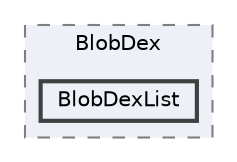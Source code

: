 digraph "Bloberts/Scripts/UI/Components/BlobDex/BlobDexList"
{
 // LATEX_PDF_SIZE
  bgcolor="transparent";
  edge [fontname=Helvetica,fontsize=10,labelfontname=Helvetica,labelfontsize=10];
  node [fontname=Helvetica,fontsize=10,shape=box,height=0.2,width=0.4];
  compound=true
  subgraph clusterdir_f538152c8ce8122b285f7fda0a3145fd {
    graph [ bgcolor="#edf0f7", pencolor="grey50", label="BlobDex", fontname=Helvetica,fontsize=10 style="filled,dashed", URL="dir_f538152c8ce8122b285f7fda0a3145fd.html",tooltip=""]
  dir_5f95debb4f4d621c45aecde65f3494ad [label="BlobDexList", fillcolor="#edf0f7", color="grey25", style="filled,bold", URL="dir_5f95debb4f4d621c45aecde65f3494ad.html",tooltip=""];
  }
}
